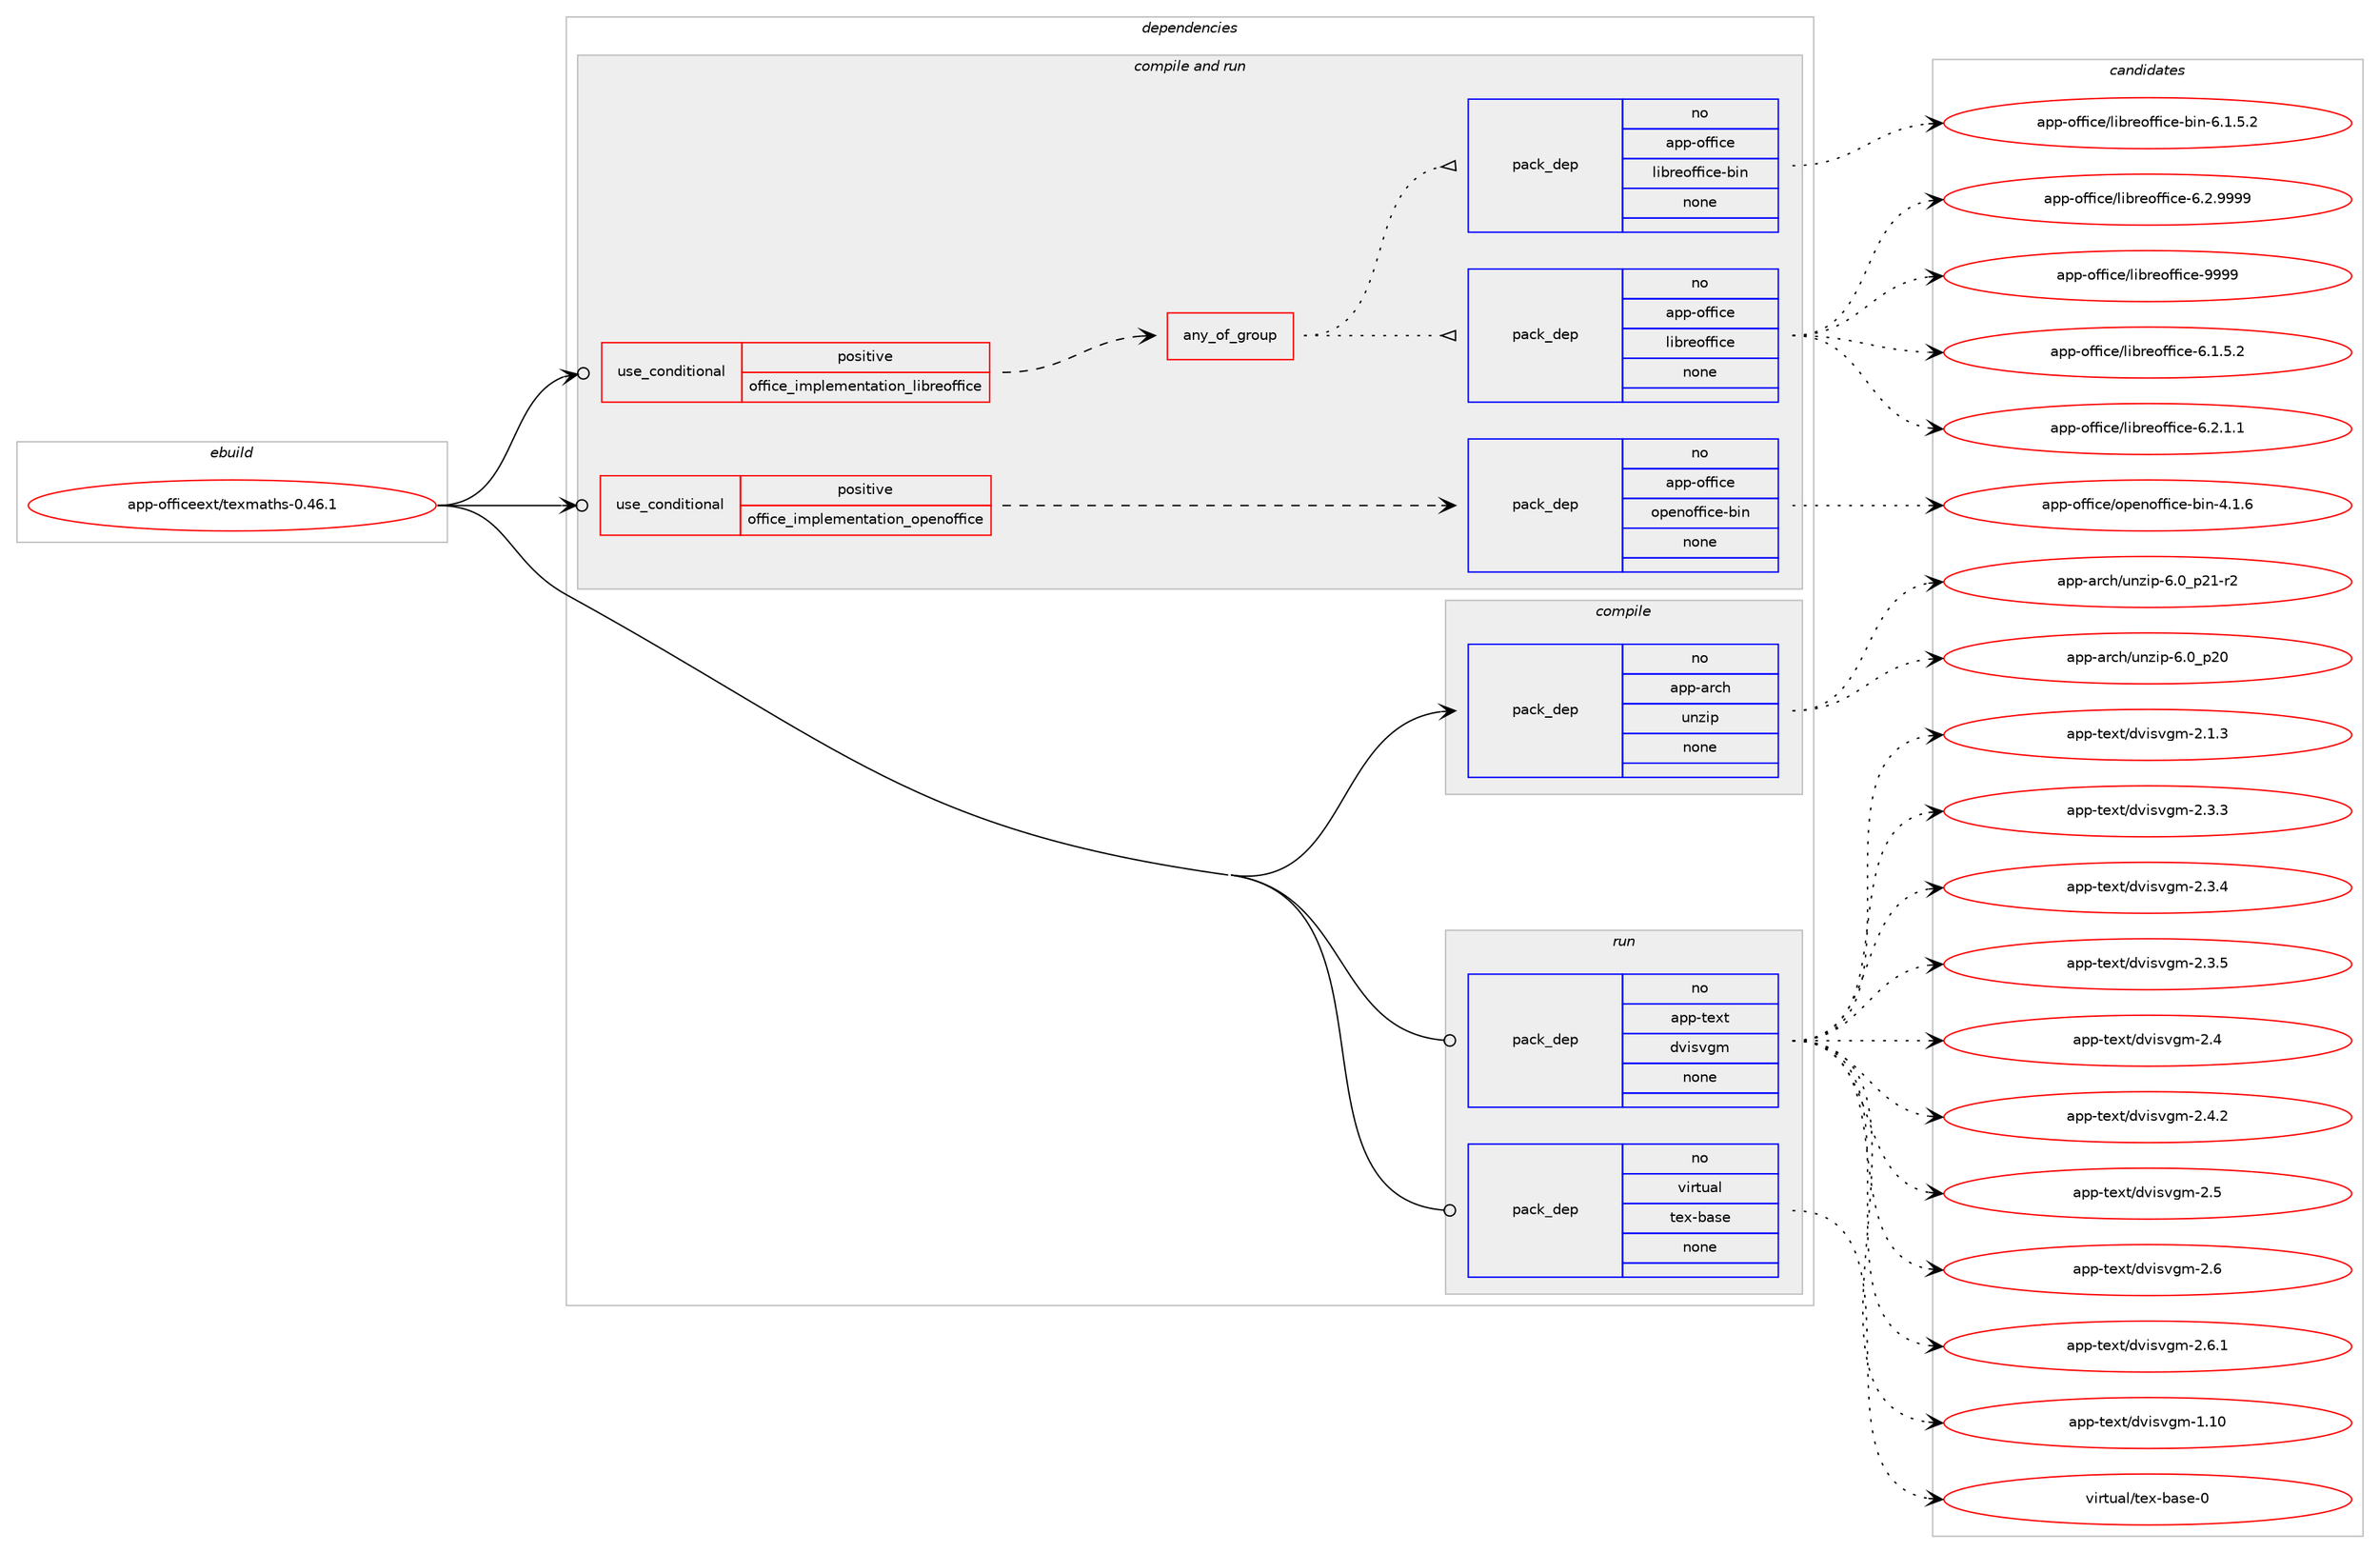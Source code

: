 digraph prolog {

# *************
# Graph options
# *************

newrank=true;
concentrate=true;
compound=true;
graph [rankdir=LR,fontname=Helvetica,fontsize=10,ranksep=1.5];#, ranksep=2.5, nodesep=0.2];
edge  [arrowhead=vee];
node  [fontname=Helvetica,fontsize=10];

# **********
# The ebuild
# **********

subgraph cluster_leftcol {
color=gray;
rank=same;
label=<<i>ebuild</i>>;
id [label="app-officeext/texmaths-0.46.1", color=red, width=4, href="../app-officeext/texmaths-0.46.1.svg"];
}

# ****************
# The dependencies
# ****************

subgraph cluster_midcol {
color=gray;
label=<<i>dependencies</i>>;
subgraph cluster_compile {
fillcolor="#eeeeee";
style=filled;
label=<<i>compile</i>>;
subgraph pack930006 {
dependency1304902 [label=<<TABLE BORDER="0" CELLBORDER="1" CELLSPACING="0" CELLPADDING="4" WIDTH="220"><TR><TD ROWSPAN="6" CELLPADDING="30">pack_dep</TD></TR><TR><TD WIDTH="110">no</TD></TR><TR><TD>app-arch</TD></TR><TR><TD>unzip</TD></TR><TR><TD>none</TD></TR><TR><TD></TD></TR></TABLE>>, shape=none, color=blue];
}
id:e -> dependency1304902:w [weight=20,style="solid",arrowhead="vee"];
}
subgraph cluster_compileandrun {
fillcolor="#eeeeee";
style=filled;
label=<<i>compile and run</i>>;
subgraph cond354547 {
dependency1304903 [label=<<TABLE BORDER="0" CELLBORDER="1" CELLSPACING="0" CELLPADDING="4"><TR><TD ROWSPAN="3" CELLPADDING="10">use_conditional</TD></TR><TR><TD>positive</TD></TR><TR><TD>office_implementation_libreoffice</TD></TR></TABLE>>, shape=none, color=red];
subgraph any19807 {
dependency1304904 [label=<<TABLE BORDER="0" CELLBORDER="1" CELLSPACING="0" CELLPADDING="4"><TR><TD CELLPADDING="10">any_of_group</TD></TR></TABLE>>, shape=none, color=red];subgraph pack930007 {
dependency1304905 [label=<<TABLE BORDER="0" CELLBORDER="1" CELLSPACING="0" CELLPADDING="4" WIDTH="220"><TR><TD ROWSPAN="6" CELLPADDING="30">pack_dep</TD></TR><TR><TD WIDTH="110">no</TD></TR><TR><TD>app-office</TD></TR><TR><TD>libreoffice</TD></TR><TR><TD>none</TD></TR><TR><TD></TD></TR></TABLE>>, shape=none, color=blue];
}
dependency1304904:e -> dependency1304905:w [weight=20,style="dotted",arrowhead="oinv"];
subgraph pack930008 {
dependency1304906 [label=<<TABLE BORDER="0" CELLBORDER="1" CELLSPACING="0" CELLPADDING="4" WIDTH="220"><TR><TD ROWSPAN="6" CELLPADDING="30">pack_dep</TD></TR><TR><TD WIDTH="110">no</TD></TR><TR><TD>app-office</TD></TR><TR><TD>libreoffice-bin</TD></TR><TR><TD>none</TD></TR><TR><TD></TD></TR></TABLE>>, shape=none, color=blue];
}
dependency1304904:e -> dependency1304906:w [weight=20,style="dotted",arrowhead="oinv"];
}
dependency1304903:e -> dependency1304904:w [weight=20,style="dashed",arrowhead="vee"];
}
id:e -> dependency1304903:w [weight=20,style="solid",arrowhead="odotvee"];
subgraph cond354548 {
dependency1304907 [label=<<TABLE BORDER="0" CELLBORDER="1" CELLSPACING="0" CELLPADDING="4"><TR><TD ROWSPAN="3" CELLPADDING="10">use_conditional</TD></TR><TR><TD>positive</TD></TR><TR><TD>office_implementation_openoffice</TD></TR></TABLE>>, shape=none, color=red];
subgraph pack930009 {
dependency1304908 [label=<<TABLE BORDER="0" CELLBORDER="1" CELLSPACING="0" CELLPADDING="4" WIDTH="220"><TR><TD ROWSPAN="6" CELLPADDING="30">pack_dep</TD></TR><TR><TD WIDTH="110">no</TD></TR><TR><TD>app-office</TD></TR><TR><TD>openoffice-bin</TD></TR><TR><TD>none</TD></TR><TR><TD></TD></TR></TABLE>>, shape=none, color=blue];
}
dependency1304907:e -> dependency1304908:w [weight=20,style="dashed",arrowhead="vee"];
}
id:e -> dependency1304907:w [weight=20,style="solid",arrowhead="odotvee"];
}
subgraph cluster_run {
fillcolor="#eeeeee";
style=filled;
label=<<i>run</i>>;
subgraph pack930010 {
dependency1304909 [label=<<TABLE BORDER="0" CELLBORDER="1" CELLSPACING="0" CELLPADDING="4" WIDTH="220"><TR><TD ROWSPAN="6" CELLPADDING="30">pack_dep</TD></TR><TR><TD WIDTH="110">no</TD></TR><TR><TD>app-text</TD></TR><TR><TD>dvisvgm</TD></TR><TR><TD>none</TD></TR><TR><TD></TD></TR></TABLE>>, shape=none, color=blue];
}
id:e -> dependency1304909:w [weight=20,style="solid",arrowhead="odot"];
subgraph pack930011 {
dependency1304910 [label=<<TABLE BORDER="0" CELLBORDER="1" CELLSPACING="0" CELLPADDING="4" WIDTH="220"><TR><TD ROWSPAN="6" CELLPADDING="30">pack_dep</TD></TR><TR><TD WIDTH="110">no</TD></TR><TR><TD>virtual</TD></TR><TR><TD>tex-base</TD></TR><TR><TD>none</TD></TR><TR><TD></TD></TR></TABLE>>, shape=none, color=blue];
}
id:e -> dependency1304910:w [weight=20,style="solid",arrowhead="odot"];
}
}

# **************
# The candidates
# **************

subgraph cluster_choices {
rank=same;
color=gray;
label=<<i>candidates</i>>;

subgraph choice930006 {
color=black;
nodesep=1;
choice971121124597114991044711711012210511245544648951125048 [label="app-arch/unzip-6.0_p20", color=red, width=4,href="../app-arch/unzip-6.0_p20.svg"];
choice9711211245971149910447117110122105112455446489511250494511450 [label="app-arch/unzip-6.0_p21-r2", color=red, width=4,href="../app-arch/unzip-6.0_p21-r2.svg"];
dependency1304902:e -> choice971121124597114991044711711012210511245544648951125048:w [style=dotted,weight="100"];
dependency1304902:e -> choice9711211245971149910447117110122105112455446489511250494511450:w [style=dotted,weight="100"];
}
subgraph choice930007 {
color=black;
nodesep=1;
choice9711211245111102102105991014710810598114101111102102105991014554464946534650 [label="app-office/libreoffice-6.1.5.2", color=red, width=4,href="../app-office/libreoffice-6.1.5.2.svg"];
choice9711211245111102102105991014710810598114101111102102105991014554465046494649 [label="app-office/libreoffice-6.2.1.1", color=red, width=4,href="../app-office/libreoffice-6.2.1.1.svg"];
choice971121124511110210210599101471081059811410111110210210599101455446504657575757 [label="app-office/libreoffice-6.2.9999", color=red, width=4,href="../app-office/libreoffice-6.2.9999.svg"];
choice9711211245111102102105991014710810598114101111102102105991014557575757 [label="app-office/libreoffice-9999", color=red, width=4,href="../app-office/libreoffice-9999.svg"];
dependency1304905:e -> choice9711211245111102102105991014710810598114101111102102105991014554464946534650:w [style=dotted,weight="100"];
dependency1304905:e -> choice9711211245111102102105991014710810598114101111102102105991014554465046494649:w [style=dotted,weight="100"];
dependency1304905:e -> choice971121124511110210210599101471081059811410111110210210599101455446504657575757:w [style=dotted,weight="100"];
dependency1304905:e -> choice9711211245111102102105991014710810598114101111102102105991014557575757:w [style=dotted,weight="100"];
}
subgraph choice930008 {
color=black;
nodesep=1;
choice97112112451111021021059910147108105981141011111021021059910145981051104554464946534650 [label="app-office/libreoffice-bin-6.1.5.2", color=red, width=4,href="../app-office/libreoffice-bin-6.1.5.2.svg"];
dependency1304906:e -> choice97112112451111021021059910147108105981141011111021021059910145981051104554464946534650:w [style=dotted,weight="100"];
}
subgraph choice930009 {
color=black;
nodesep=1;
choice97112112451111021021059910147111112101110111102102105991014598105110455246494654 [label="app-office/openoffice-bin-4.1.6", color=red, width=4,href="../app-office/openoffice-bin-4.1.6.svg"];
dependency1304908:e -> choice97112112451111021021059910147111112101110111102102105991014598105110455246494654:w [style=dotted,weight="100"];
}
subgraph choice930010 {
color=black;
nodesep=1;
choice9711211245116101120116471001181051151181031094549464948 [label="app-text/dvisvgm-1.10", color=red, width=4,href="../app-text/dvisvgm-1.10.svg"];
choice971121124511610112011647100118105115118103109455046494651 [label="app-text/dvisvgm-2.1.3", color=red, width=4,href="../app-text/dvisvgm-2.1.3.svg"];
choice971121124511610112011647100118105115118103109455046514651 [label="app-text/dvisvgm-2.3.3", color=red, width=4,href="../app-text/dvisvgm-2.3.3.svg"];
choice971121124511610112011647100118105115118103109455046514652 [label="app-text/dvisvgm-2.3.4", color=red, width=4,href="../app-text/dvisvgm-2.3.4.svg"];
choice971121124511610112011647100118105115118103109455046514653 [label="app-text/dvisvgm-2.3.5", color=red, width=4,href="../app-text/dvisvgm-2.3.5.svg"];
choice97112112451161011201164710011810511511810310945504652 [label="app-text/dvisvgm-2.4", color=red, width=4,href="../app-text/dvisvgm-2.4.svg"];
choice971121124511610112011647100118105115118103109455046524650 [label="app-text/dvisvgm-2.4.2", color=red, width=4,href="../app-text/dvisvgm-2.4.2.svg"];
choice97112112451161011201164710011810511511810310945504653 [label="app-text/dvisvgm-2.5", color=red, width=4,href="../app-text/dvisvgm-2.5.svg"];
choice97112112451161011201164710011810511511810310945504654 [label="app-text/dvisvgm-2.6", color=red, width=4,href="../app-text/dvisvgm-2.6.svg"];
choice971121124511610112011647100118105115118103109455046544649 [label="app-text/dvisvgm-2.6.1", color=red, width=4,href="../app-text/dvisvgm-2.6.1.svg"];
dependency1304909:e -> choice9711211245116101120116471001181051151181031094549464948:w [style=dotted,weight="100"];
dependency1304909:e -> choice971121124511610112011647100118105115118103109455046494651:w [style=dotted,weight="100"];
dependency1304909:e -> choice971121124511610112011647100118105115118103109455046514651:w [style=dotted,weight="100"];
dependency1304909:e -> choice971121124511610112011647100118105115118103109455046514652:w [style=dotted,weight="100"];
dependency1304909:e -> choice971121124511610112011647100118105115118103109455046514653:w [style=dotted,weight="100"];
dependency1304909:e -> choice97112112451161011201164710011810511511810310945504652:w [style=dotted,weight="100"];
dependency1304909:e -> choice971121124511610112011647100118105115118103109455046524650:w [style=dotted,weight="100"];
dependency1304909:e -> choice97112112451161011201164710011810511511810310945504653:w [style=dotted,weight="100"];
dependency1304909:e -> choice97112112451161011201164710011810511511810310945504654:w [style=dotted,weight="100"];
dependency1304909:e -> choice971121124511610112011647100118105115118103109455046544649:w [style=dotted,weight="100"];
}
subgraph choice930011 {
color=black;
nodesep=1;
choice11810511411611797108471161011204598971151014548 [label="virtual/tex-base-0", color=red, width=4,href="../virtual/tex-base-0.svg"];
dependency1304910:e -> choice11810511411611797108471161011204598971151014548:w [style=dotted,weight="100"];
}
}

}
